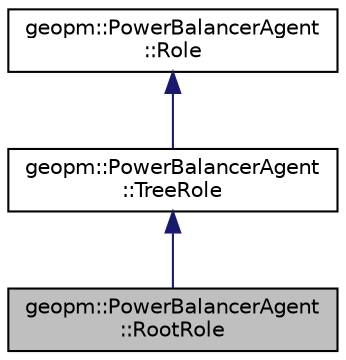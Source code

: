 digraph "geopm::PowerBalancerAgent::RootRole"
{
  edge [fontname="Helvetica",fontsize="10",labelfontname="Helvetica",labelfontsize="10"];
  node [fontname="Helvetica",fontsize="10",shape=record];
  Node0 [label="geopm::PowerBalancerAgent\l::RootRole",height=0.2,width=0.4,color="black", fillcolor="grey75", style="filled", fontcolor="black"];
  Node1 -> Node0 [dir="back",color="midnightblue",fontsize="10",style="solid",fontname="Helvetica"];
  Node1 [label="geopm::PowerBalancerAgent\l::TreeRole",height=0.2,width=0.4,color="black", fillcolor="white", style="filled",URL="$classgeopm_1_1_power_balancer_agent_1_1_tree_role.html"];
  Node2 -> Node1 [dir="back",color="midnightblue",fontsize="10",style="solid",fontname="Helvetica"];
  Node2 [label="geopm::PowerBalancerAgent\l::Role",height=0.2,width=0.4,color="black", fillcolor="white", style="filled",URL="$classgeopm_1_1_power_balancer_agent_1_1_role.html"];
}
